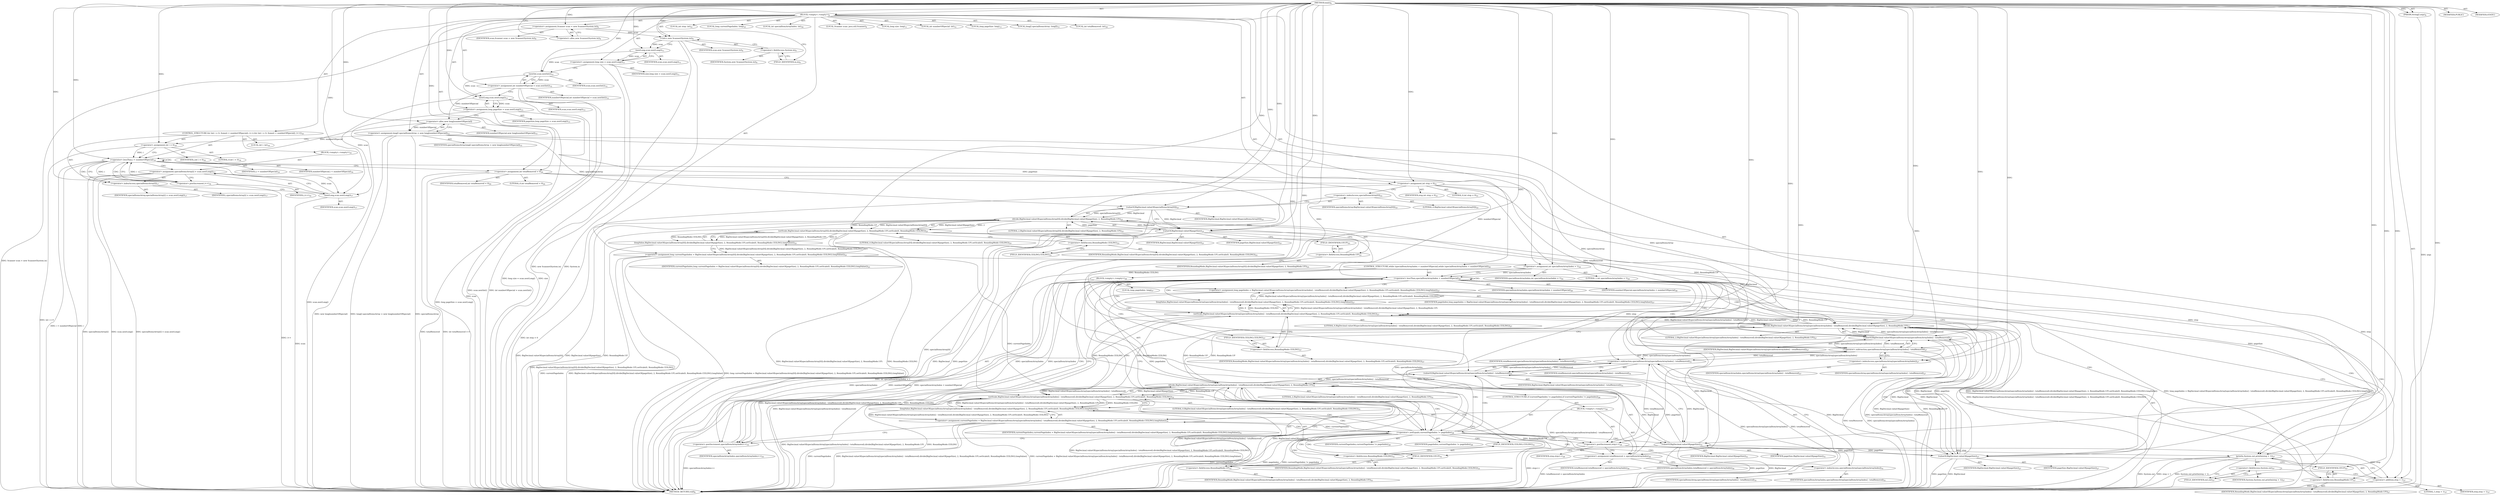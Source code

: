 digraph "main" {  
"19" [label = <(METHOD,main)<SUB>8</SUB>> ]
"20" [label = <(PARAM,String[] args)<SUB>8</SUB>> ]
"21" [label = <(BLOCK,&lt;empty&gt;,&lt;empty&gt;)<SUB>8</SUB>> ]
"4" [label = <(LOCAL,Scanner scan: java.util.Scanner)<SUB>9</SUB>> ]
"22" [label = <(&lt;operator&gt;.assignment,Scanner scan = new Scanner(System.in))<SUB>9</SUB>> ]
"23" [label = <(IDENTIFIER,scan,Scanner scan = new Scanner(System.in))<SUB>9</SUB>> ]
"24" [label = <(&lt;operator&gt;.alloc,new Scanner(System.in))<SUB>9</SUB>> ]
"25" [label = <(&lt;init&gt;,new Scanner(System.in))<SUB>9</SUB>> ]
"3" [label = <(IDENTIFIER,scan,new Scanner(System.in))<SUB>9</SUB>> ]
"26" [label = <(&lt;operator&gt;.fieldAccess,System.in)<SUB>9</SUB>> ]
"27" [label = <(IDENTIFIER,System,new Scanner(System.in))<SUB>9</SUB>> ]
"28" [label = <(FIELD_IDENTIFIER,in,in)<SUB>9</SUB>> ]
"29" [label = <(LOCAL,long size: long)<SUB>11</SUB>> ]
"30" [label = <(&lt;operator&gt;.assignment,long size = scan.nextLong())<SUB>11</SUB>> ]
"31" [label = <(IDENTIFIER,size,long size = scan.nextLong())<SUB>11</SUB>> ]
"32" [label = <(nextLong,scan.nextLong())<SUB>11</SUB>> ]
"33" [label = <(IDENTIFIER,scan,scan.nextLong())<SUB>11</SUB>> ]
"34" [label = <(LOCAL,int numberOfSpecial: int)<SUB>12</SUB>> ]
"35" [label = <(&lt;operator&gt;.assignment,int numberOfSpecial = scan.nextInt())<SUB>12</SUB>> ]
"36" [label = <(IDENTIFIER,numberOfSpecial,int numberOfSpecial = scan.nextInt())<SUB>12</SUB>> ]
"37" [label = <(nextInt,scan.nextInt())<SUB>12</SUB>> ]
"38" [label = <(IDENTIFIER,scan,scan.nextInt())<SUB>12</SUB>> ]
"39" [label = <(LOCAL,long pageSize: long)<SUB>13</SUB>> ]
"40" [label = <(&lt;operator&gt;.assignment,long pageSize = scan.nextLong())<SUB>13</SUB>> ]
"41" [label = <(IDENTIFIER,pageSize,long pageSize = scan.nextLong())<SUB>13</SUB>> ]
"42" [label = <(nextLong,scan.nextLong())<SUB>13</SUB>> ]
"43" [label = <(IDENTIFIER,scan,scan.nextLong())<SUB>13</SUB>> ]
"44" [label = <(LOCAL,long[] specialItemsArray: long[])<SUB>15</SUB>> ]
"45" [label = <(&lt;operator&gt;.assignment,long[] specialItemsArray = new long[numberOfSpecial])<SUB>15</SUB>> ]
"46" [label = <(IDENTIFIER,specialItemsArray,long[] specialItemsArray = new long[numberOfSpecial])<SUB>15</SUB>> ]
"47" [label = <(&lt;operator&gt;.alloc,new long[numberOfSpecial])> ]
"48" [label = <(IDENTIFIER,numberOfSpecial,new long[numberOfSpecial])<SUB>15</SUB>> ]
"49" [label = <(CONTROL_STRUCTURE,for (int i = 0; Some(i &lt; numberOfSpecial); i++),for (int i = 0; Some(i &lt; numberOfSpecial); i++))<SUB>16</SUB>> ]
"50" [label = <(LOCAL,int i: int)<SUB>16</SUB>> ]
"51" [label = <(&lt;operator&gt;.assignment,int i = 0)<SUB>16</SUB>> ]
"52" [label = <(IDENTIFIER,i,int i = 0)<SUB>16</SUB>> ]
"53" [label = <(LITERAL,0,int i = 0)<SUB>16</SUB>> ]
"54" [label = <(&lt;operator&gt;.lessThan,i &lt; numberOfSpecial)<SUB>16</SUB>> ]
"55" [label = <(IDENTIFIER,i,i &lt; numberOfSpecial)<SUB>16</SUB>> ]
"56" [label = <(IDENTIFIER,numberOfSpecial,i &lt; numberOfSpecial)<SUB>16</SUB>> ]
"57" [label = <(&lt;operator&gt;.postIncrement,i++)<SUB>16</SUB>> ]
"58" [label = <(IDENTIFIER,i,i++)<SUB>16</SUB>> ]
"59" [label = <(BLOCK,&lt;empty&gt;,&lt;empty&gt;)<SUB>16</SUB>> ]
"60" [label = <(&lt;operator&gt;.assignment,specialItemsArray[i] = scan.nextLong())<SUB>17</SUB>> ]
"61" [label = <(&lt;operator&gt;.indexAccess,specialItemsArray[i])<SUB>17</SUB>> ]
"62" [label = <(IDENTIFIER,specialItemsArray,specialItemsArray[i] = scan.nextLong())<SUB>17</SUB>> ]
"63" [label = <(IDENTIFIER,i,specialItemsArray[i] = scan.nextLong())<SUB>17</SUB>> ]
"64" [label = <(nextLong,scan.nextLong())<SUB>17</SUB>> ]
"65" [label = <(IDENTIFIER,scan,scan.nextLong())<SUB>17</SUB>> ]
"66" [label = <(LOCAL,int totalRemoved: int)<SUB>20</SUB>> ]
"67" [label = <(&lt;operator&gt;.assignment,int totalRemoved = 0)<SUB>20</SUB>> ]
"68" [label = <(IDENTIFIER,totalRemoved,int totalRemoved = 0)<SUB>20</SUB>> ]
"69" [label = <(LITERAL,0,int totalRemoved = 0)<SUB>20</SUB>> ]
"70" [label = <(LOCAL,int step: int)<SUB>21</SUB>> ]
"71" [label = <(&lt;operator&gt;.assignment,int step = 0)<SUB>21</SUB>> ]
"72" [label = <(IDENTIFIER,step,int step = 0)<SUB>21</SUB>> ]
"73" [label = <(LITERAL,0,int step = 0)<SUB>21</SUB>> ]
"74" [label = <(LOCAL,long currentPageIndex: long)<SUB>23</SUB>> ]
"75" [label = <(&lt;operator&gt;.assignment,long currentPageIndex = BigDecimal.valueOf(specialItemsArray[0]).divide(BigDecimal.valueOf(pageSize), 2, RoundingMode.UP).setScale(0, RoundingMode.CEILING).longValue())<SUB>23</SUB>> ]
"76" [label = <(IDENTIFIER,currentPageIndex,long currentPageIndex = BigDecimal.valueOf(specialItemsArray[0]).divide(BigDecimal.valueOf(pageSize), 2, RoundingMode.UP).setScale(0, RoundingMode.CEILING).longValue())<SUB>23</SUB>> ]
"77" [label = <(longValue,BigDecimal.valueOf(specialItemsArray[0]).divide(BigDecimal.valueOf(pageSize), 2, RoundingMode.UP).setScale(0, RoundingMode.CEILING).longValue())<SUB>23</SUB>> ]
"78" [label = <(setScale,BigDecimal.valueOf(specialItemsArray[0]).divide(BigDecimal.valueOf(pageSize), 2, RoundingMode.UP).setScale(0, RoundingMode.CEILING))<SUB>23</SUB>> ]
"79" [label = <(divide,BigDecimal.valueOf(specialItemsArray[0]).divide(BigDecimal.valueOf(pageSize), 2, RoundingMode.UP))<SUB>23</SUB>> ]
"80" [label = <(valueOf,BigDecimal.valueOf(specialItemsArray[0]))<SUB>23</SUB>> ]
"81" [label = <(IDENTIFIER,BigDecimal,BigDecimal.valueOf(specialItemsArray[0]))<SUB>23</SUB>> ]
"82" [label = <(&lt;operator&gt;.indexAccess,specialItemsArray[0])<SUB>23</SUB>> ]
"83" [label = <(IDENTIFIER,specialItemsArray,BigDecimal.valueOf(specialItemsArray[0]))<SUB>23</SUB>> ]
"84" [label = <(LITERAL,0,BigDecimal.valueOf(specialItemsArray[0]))<SUB>23</SUB>> ]
"85" [label = <(valueOf,BigDecimal.valueOf(pageSize))<SUB>23</SUB>> ]
"86" [label = <(IDENTIFIER,BigDecimal,BigDecimal.valueOf(pageSize))<SUB>23</SUB>> ]
"87" [label = <(IDENTIFIER,pageSize,BigDecimal.valueOf(pageSize))<SUB>23</SUB>> ]
"88" [label = <(LITERAL,2,BigDecimal.valueOf(specialItemsArray[0]).divide(BigDecimal.valueOf(pageSize), 2, RoundingMode.UP))<SUB>23</SUB>> ]
"89" [label = <(&lt;operator&gt;.fieldAccess,RoundingMode.UP)<SUB>23</SUB>> ]
"90" [label = <(IDENTIFIER,RoundingMode,BigDecimal.valueOf(specialItemsArray[0]).divide(BigDecimal.valueOf(pageSize), 2, RoundingMode.UP))<SUB>23</SUB>> ]
"91" [label = <(FIELD_IDENTIFIER,UP,UP)<SUB>23</SUB>> ]
"92" [label = <(LITERAL,0,BigDecimal.valueOf(specialItemsArray[0]).divide(BigDecimal.valueOf(pageSize), 2, RoundingMode.UP).setScale(0, RoundingMode.CEILING))<SUB>23</SUB>> ]
"93" [label = <(&lt;operator&gt;.fieldAccess,RoundingMode.CEILING)<SUB>23</SUB>> ]
"94" [label = <(IDENTIFIER,RoundingMode,BigDecimal.valueOf(specialItemsArray[0]).divide(BigDecimal.valueOf(pageSize), 2, RoundingMode.UP).setScale(0, RoundingMode.CEILING))<SUB>23</SUB>> ]
"95" [label = <(FIELD_IDENTIFIER,CEILING,CEILING)<SUB>23</SUB>> ]
"96" [label = <(LOCAL,int specialItemArrayIndex: int)<SUB>24</SUB>> ]
"97" [label = <(&lt;operator&gt;.assignment,int specialItemArrayIndex = 1)<SUB>24</SUB>> ]
"98" [label = <(IDENTIFIER,specialItemArrayIndex,int specialItemArrayIndex = 1)<SUB>24</SUB>> ]
"99" [label = <(LITERAL,1,int specialItemArrayIndex = 1)<SUB>24</SUB>> ]
"100" [label = <(CONTROL_STRUCTURE,while (specialItemArrayIndex &lt; numberOfSpecial),while (specialItemArrayIndex &lt; numberOfSpecial))<SUB>26</SUB>> ]
"101" [label = <(&lt;operator&gt;.lessThan,specialItemArrayIndex &lt; numberOfSpecial)<SUB>26</SUB>> ]
"102" [label = <(IDENTIFIER,specialItemArrayIndex,specialItemArrayIndex &lt; numberOfSpecial)<SUB>26</SUB>> ]
"103" [label = <(IDENTIFIER,numberOfSpecial,specialItemArrayIndex &lt; numberOfSpecial)<SUB>26</SUB>> ]
"104" [label = <(BLOCK,&lt;empty&gt;,&lt;empty&gt;)<SUB>26</SUB>> ]
"105" [label = <(LOCAL,long pageIndex: long)<SUB>27</SUB>> ]
"106" [label = <(&lt;operator&gt;.assignment,long pageIndex = BigDecimal.valueOf(specialItemsArray[specialItemArrayIndex] - totalRemoved).divide(BigDecimal.valueOf(pageSize), 2, RoundingMode.UP).setScale(0, RoundingMode.CEILING).longValue())<SUB>27</SUB>> ]
"107" [label = <(IDENTIFIER,pageIndex,long pageIndex = BigDecimal.valueOf(specialItemsArray[specialItemArrayIndex] - totalRemoved).divide(BigDecimal.valueOf(pageSize), 2, RoundingMode.UP).setScale(0, RoundingMode.CEILING).longValue())<SUB>27</SUB>> ]
"108" [label = <(longValue,BigDecimal.valueOf(specialItemsArray[specialItemArrayIndex] - totalRemoved).divide(BigDecimal.valueOf(pageSize), 2, RoundingMode.UP).setScale(0, RoundingMode.CEILING).longValue())<SUB>27</SUB>> ]
"109" [label = <(setScale,BigDecimal.valueOf(specialItemsArray[specialItemArrayIndex] - totalRemoved).divide(BigDecimal.valueOf(pageSize), 2, RoundingMode.UP).setScale(0, RoundingMode.CEILING))<SUB>27</SUB>> ]
"110" [label = <(divide,BigDecimal.valueOf(specialItemsArray[specialItemArrayIndex] - totalRemoved).divide(BigDecimal.valueOf(pageSize), 2, RoundingMode.UP))<SUB>27</SUB>> ]
"111" [label = <(valueOf,BigDecimal.valueOf(specialItemsArray[specialItemArrayIndex] - totalRemoved))<SUB>27</SUB>> ]
"112" [label = <(IDENTIFIER,BigDecimal,BigDecimal.valueOf(specialItemsArray[specialItemArrayIndex] - totalRemoved))<SUB>27</SUB>> ]
"113" [label = <(&lt;operator&gt;.subtraction,specialItemsArray[specialItemArrayIndex] - totalRemoved)<SUB>27</SUB>> ]
"114" [label = <(&lt;operator&gt;.indexAccess,specialItemsArray[specialItemArrayIndex])<SUB>27</SUB>> ]
"115" [label = <(IDENTIFIER,specialItemsArray,specialItemsArray[specialItemArrayIndex] - totalRemoved)<SUB>27</SUB>> ]
"116" [label = <(IDENTIFIER,specialItemArrayIndex,specialItemsArray[specialItemArrayIndex] - totalRemoved)<SUB>27</SUB>> ]
"117" [label = <(IDENTIFIER,totalRemoved,specialItemsArray[specialItemArrayIndex] - totalRemoved)<SUB>27</SUB>> ]
"118" [label = <(valueOf,BigDecimal.valueOf(pageSize))<SUB>27</SUB>> ]
"119" [label = <(IDENTIFIER,BigDecimal,BigDecimal.valueOf(pageSize))<SUB>27</SUB>> ]
"120" [label = <(IDENTIFIER,pageSize,BigDecimal.valueOf(pageSize))<SUB>27</SUB>> ]
"121" [label = <(LITERAL,2,BigDecimal.valueOf(specialItemsArray[specialItemArrayIndex] - totalRemoved).divide(BigDecimal.valueOf(pageSize), 2, RoundingMode.UP))<SUB>27</SUB>> ]
"122" [label = <(&lt;operator&gt;.fieldAccess,RoundingMode.UP)<SUB>27</SUB>> ]
"123" [label = <(IDENTIFIER,RoundingMode,BigDecimal.valueOf(specialItemsArray[specialItemArrayIndex] - totalRemoved).divide(BigDecimal.valueOf(pageSize), 2, RoundingMode.UP))<SUB>27</SUB>> ]
"124" [label = <(FIELD_IDENTIFIER,UP,UP)<SUB>27</SUB>> ]
"125" [label = <(LITERAL,0,BigDecimal.valueOf(specialItemsArray[specialItemArrayIndex] - totalRemoved).divide(BigDecimal.valueOf(pageSize), 2, RoundingMode.UP).setScale(0, RoundingMode.CEILING))<SUB>27</SUB>> ]
"126" [label = <(&lt;operator&gt;.fieldAccess,RoundingMode.CEILING)<SUB>27</SUB>> ]
"127" [label = <(IDENTIFIER,RoundingMode,BigDecimal.valueOf(specialItemsArray[specialItemArrayIndex] - totalRemoved).divide(BigDecimal.valueOf(pageSize), 2, RoundingMode.UP).setScale(0, RoundingMode.CEILING))<SUB>27</SUB>> ]
"128" [label = <(FIELD_IDENTIFIER,CEILING,CEILING)<SUB>27</SUB>> ]
"129" [label = <(CONTROL_STRUCTURE,if (currentPageIndex != pageIndex),if (currentPageIndex != pageIndex))<SUB>28</SUB>> ]
"130" [label = <(&lt;operator&gt;.notEquals,currentPageIndex != pageIndex)<SUB>28</SUB>> ]
"131" [label = <(IDENTIFIER,currentPageIndex,currentPageIndex != pageIndex)<SUB>28</SUB>> ]
"132" [label = <(IDENTIFIER,pageIndex,currentPageIndex != pageIndex)<SUB>28</SUB>> ]
"133" [label = <(BLOCK,&lt;empty&gt;,&lt;empty&gt;)<SUB>28</SUB>> ]
"134" [label = <(&lt;operator&gt;.postIncrement,step++)<SUB>29</SUB>> ]
"135" [label = <(IDENTIFIER,step,step++)<SUB>29</SUB>> ]
"136" [label = <(&lt;operator&gt;.assignment,totalRemoved = specialItemArrayIndex)<SUB>30</SUB>> ]
"137" [label = <(IDENTIFIER,totalRemoved,totalRemoved = specialItemArrayIndex)<SUB>30</SUB>> ]
"138" [label = <(IDENTIFIER,specialItemArrayIndex,totalRemoved = specialItemArrayIndex)<SUB>30</SUB>> ]
"139" [label = <(&lt;operator&gt;.assignment,currentPageIndex = BigDecimal.valueOf(specialItemsArray[specialItemArrayIndex] - totalRemoved).divide(BigDecimal.valueOf(pageSize), 2, RoundingMode.UP).setScale(0, RoundingMode.CEILING).longValue())<SUB>31</SUB>> ]
"140" [label = <(IDENTIFIER,currentPageIndex,currentPageIndex = BigDecimal.valueOf(specialItemsArray[specialItemArrayIndex] - totalRemoved).divide(BigDecimal.valueOf(pageSize), 2, RoundingMode.UP).setScale(0, RoundingMode.CEILING).longValue())<SUB>31</SUB>> ]
"141" [label = <(longValue,BigDecimal.valueOf(specialItemsArray[specialItemArrayIndex] - totalRemoved).divide(BigDecimal.valueOf(pageSize), 2, RoundingMode.UP).setScale(0, RoundingMode.CEILING).longValue())<SUB>31</SUB>> ]
"142" [label = <(setScale,BigDecimal.valueOf(specialItemsArray[specialItemArrayIndex] - totalRemoved).divide(BigDecimal.valueOf(pageSize), 2, RoundingMode.UP).setScale(0, RoundingMode.CEILING))<SUB>31</SUB>> ]
"143" [label = <(divide,BigDecimal.valueOf(specialItemsArray[specialItemArrayIndex] - totalRemoved).divide(BigDecimal.valueOf(pageSize), 2, RoundingMode.UP))<SUB>31</SUB>> ]
"144" [label = <(valueOf,BigDecimal.valueOf(specialItemsArray[specialItemArrayIndex] - totalRemoved))<SUB>31</SUB>> ]
"145" [label = <(IDENTIFIER,BigDecimal,BigDecimal.valueOf(specialItemsArray[specialItemArrayIndex] - totalRemoved))<SUB>31</SUB>> ]
"146" [label = <(&lt;operator&gt;.subtraction,specialItemsArray[specialItemArrayIndex] - totalRemoved)<SUB>31</SUB>> ]
"147" [label = <(&lt;operator&gt;.indexAccess,specialItemsArray[specialItemArrayIndex])<SUB>31</SUB>> ]
"148" [label = <(IDENTIFIER,specialItemsArray,specialItemsArray[specialItemArrayIndex] - totalRemoved)<SUB>31</SUB>> ]
"149" [label = <(IDENTIFIER,specialItemArrayIndex,specialItemsArray[specialItemArrayIndex] - totalRemoved)<SUB>31</SUB>> ]
"150" [label = <(IDENTIFIER,totalRemoved,specialItemsArray[specialItemArrayIndex] - totalRemoved)<SUB>31</SUB>> ]
"151" [label = <(valueOf,BigDecimal.valueOf(pageSize))<SUB>31</SUB>> ]
"152" [label = <(IDENTIFIER,BigDecimal,BigDecimal.valueOf(pageSize))<SUB>31</SUB>> ]
"153" [label = <(IDENTIFIER,pageSize,BigDecimal.valueOf(pageSize))<SUB>31</SUB>> ]
"154" [label = <(LITERAL,2,BigDecimal.valueOf(specialItemsArray[specialItemArrayIndex] - totalRemoved).divide(BigDecimal.valueOf(pageSize), 2, RoundingMode.UP))<SUB>31</SUB>> ]
"155" [label = <(&lt;operator&gt;.fieldAccess,RoundingMode.UP)<SUB>31</SUB>> ]
"156" [label = <(IDENTIFIER,RoundingMode,BigDecimal.valueOf(specialItemsArray[specialItemArrayIndex] - totalRemoved).divide(BigDecimal.valueOf(pageSize), 2, RoundingMode.UP))<SUB>31</SUB>> ]
"157" [label = <(FIELD_IDENTIFIER,UP,UP)<SUB>31</SUB>> ]
"158" [label = <(LITERAL,0,BigDecimal.valueOf(specialItemsArray[specialItemArrayIndex] - totalRemoved).divide(BigDecimal.valueOf(pageSize), 2, RoundingMode.UP).setScale(0, RoundingMode.CEILING))<SUB>31</SUB>> ]
"159" [label = <(&lt;operator&gt;.fieldAccess,RoundingMode.CEILING)<SUB>31</SUB>> ]
"160" [label = <(IDENTIFIER,RoundingMode,BigDecimal.valueOf(specialItemsArray[specialItemArrayIndex] - totalRemoved).divide(BigDecimal.valueOf(pageSize), 2, RoundingMode.UP).setScale(0, RoundingMode.CEILING))<SUB>31</SUB>> ]
"161" [label = <(FIELD_IDENTIFIER,CEILING,CEILING)<SUB>31</SUB>> ]
"162" [label = <(&lt;operator&gt;.postIncrement,specialItemArrayIndex++)<SUB>33</SUB>> ]
"163" [label = <(IDENTIFIER,specialItemArrayIndex,specialItemArrayIndex++)<SUB>33</SUB>> ]
"164" [label = <(println,System.out.println(step + 1))<SUB>37</SUB>> ]
"165" [label = <(&lt;operator&gt;.fieldAccess,System.out)<SUB>37</SUB>> ]
"166" [label = <(IDENTIFIER,System,System.out.println(step + 1))<SUB>37</SUB>> ]
"167" [label = <(FIELD_IDENTIFIER,out,out)<SUB>37</SUB>> ]
"168" [label = <(&lt;operator&gt;.addition,step + 1)<SUB>37</SUB>> ]
"169" [label = <(IDENTIFIER,step,step + 1)<SUB>37</SUB>> ]
"170" [label = <(LITERAL,1,step + 1)<SUB>37</SUB>> ]
"171" [label = <(MODIFIER,PUBLIC)> ]
"172" [label = <(MODIFIER,STATIC)> ]
"173" [label = <(METHOD_RETURN,void)<SUB>8</SUB>> ]
  "19" -> "20"  [ label = "AST: "] 
  "19" -> "21"  [ label = "AST: "] 
  "19" -> "171"  [ label = "AST: "] 
  "19" -> "172"  [ label = "AST: "] 
  "19" -> "173"  [ label = "AST: "] 
  "21" -> "4"  [ label = "AST: "] 
  "21" -> "22"  [ label = "AST: "] 
  "21" -> "25"  [ label = "AST: "] 
  "21" -> "29"  [ label = "AST: "] 
  "21" -> "30"  [ label = "AST: "] 
  "21" -> "34"  [ label = "AST: "] 
  "21" -> "35"  [ label = "AST: "] 
  "21" -> "39"  [ label = "AST: "] 
  "21" -> "40"  [ label = "AST: "] 
  "21" -> "44"  [ label = "AST: "] 
  "21" -> "45"  [ label = "AST: "] 
  "21" -> "49"  [ label = "AST: "] 
  "21" -> "66"  [ label = "AST: "] 
  "21" -> "67"  [ label = "AST: "] 
  "21" -> "70"  [ label = "AST: "] 
  "21" -> "71"  [ label = "AST: "] 
  "21" -> "74"  [ label = "AST: "] 
  "21" -> "75"  [ label = "AST: "] 
  "21" -> "96"  [ label = "AST: "] 
  "21" -> "97"  [ label = "AST: "] 
  "21" -> "100"  [ label = "AST: "] 
  "21" -> "164"  [ label = "AST: "] 
  "22" -> "23"  [ label = "AST: "] 
  "22" -> "24"  [ label = "AST: "] 
  "25" -> "3"  [ label = "AST: "] 
  "25" -> "26"  [ label = "AST: "] 
  "26" -> "27"  [ label = "AST: "] 
  "26" -> "28"  [ label = "AST: "] 
  "30" -> "31"  [ label = "AST: "] 
  "30" -> "32"  [ label = "AST: "] 
  "32" -> "33"  [ label = "AST: "] 
  "35" -> "36"  [ label = "AST: "] 
  "35" -> "37"  [ label = "AST: "] 
  "37" -> "38"  [ label = "AST: "] 
  "40" -> "41"  [ label = "AST: "] 
  "40" -> "42"  [ label = "AST: "] 
  "42" -> "43"  [ label = "AST: "] 
  "45" -> "46"  [ label = "AST: "] 
  "45" -> "47"  [ label = "AST: "] 
  "47" -> "48"  [ label = "AST: "] 
  "49" -> "50"  [ label = "AST: "] 
  "49" -> "51"  [ label = "AST: "] 
  "49" -> "54"  [ label = "AST: "] 
  "49" -> "57"  [ label = "AST: "] 
  "49" -> "59"  [ label = "AST: "] 
  "51" -> "52"  [ label = "AST: "] 
  "51" -> "53"  [ label = "AST: "] 
  "54" -> "55"  [ label = "AST: "] 
  "54" -> "56"  [ label = "AST: "] 
  "57" -> "58"  [ label = "AST: "] 
  "59" -> "60"  [ label = "AST: "] 
  "60" -> "61"  [ label = "AST: "] 
  "60" -> "64"  [ label = "AST: "] 
  "61" -> "62"  [ label = "AST: "] 
  "61" -> "63"  [ label = "AST: "] 
  "64" -> "65"  [ label = "AST: "] 
  "67" -> "68"  [ label = "AST: "] 
  "67" -> "69"  [ label = "AST: "] 
  "71" -> "72"  [ label = "AST: "] 
  "71" -> "73"  [ label = "AST: "] 
  "75" -> "76"  [ label = "AST: "] 
  "75" -> "77"  [ label = "AST: "] 
  "77" -> "78"  [ label = "AST: "] 
  "78" -> "79"  [ label = "AST: "] 
  "78" -> "92"  [ label = "AST: "] 
  "78" -> "93"  [ label = "AST: "] 
  "79" -> "80"  [ label = "AST: "] 
  "79" -> "85"  [ label = "AST: "] 
  "79" -> "88"  [ label = "AST: "] 
  "79" -> "89"  [ label = "AST: "] 
  "80" -> "81"  [ label = "AST: "] 
  "80" -> "82"  [ label = "AST: "] 
  "82" -> "83"  [ label = "AST: "] 
  "82" -> "84"  [ label = "AST: "] 
  "85" -> "86"  [ label = "AST: "] 
  "85" -> "87"  [ label = "AST: "] 
  "89" -> "90"  [ label = "AST: "] 
  "89" -> "91"  [ label = "AST: "] 
  "93" -> "94"  [ label = "AST: "] 
  "93" -> "95"  [ label = "AST: "] 
  "97" -> "98"  [ label = "AST: "] 
  "97" -> "99"  [ label = "AST: "] 
  "100" -> "101"  [ label = "AST: "] 
  "100" -> "104"  [ label = "AST: "] 
  "101" -> "102"  [ label = "AST: "] 
  "101" -> "103"  [ label = "AST: "] 
  "104" -> "105"  [ label = "AST: "] 
  "104" -> "106"  [ label = "AST: "] 
  "104" -> "129"  [ label = "AST: "] 
  "104" -> "162"  [ label = "AST: "] 
  "106" -> "107"  [ label = "AST: "] 
  "106" -> "108"  [ label = "AST: "] 
  "108" -> "109"  [ label = "AST: "] 
  "109" -> "110"  [ label = "AST: "] 
  "109" -> "125"  [ label = "AST: "] 
  "109" -> "126"  [ label = "AST: "] 
  "110" -> "111"  [ label = "AST: "] 
  "110" -> "118"  [ label = "AST: "] 
  "110" -> "121"  [ label = "AST: "] 
  "110" -> "122"  [ label = "AST: "] 
  "111" -> "112"  [ label = "AST: "] 
  "111" -> "113"  [ label = "AST: "] 
  "113" -> "114"  [ label = "AST: "] 
  "113" -> "117"  [ label = "AST: "] 
  "114" -> "115"  [ label = "AST: "] 
  "114" -> "116"  [ label = "AST: "] 
  "118" -> "119"  [ label = "AST: "] 
  "118" -> "120"  [ label = "AST: "] 
  "122" -> "123"  [ label = "AST: "] 
  "122" -> "124"  [ label = "AST: "] 
  "126" -> "127"  [ label = "AST: "] 
  "126" -> "128"  [ label = "AST: "] 
  "129" -> "130"  [ label = "AST: "] 
  "129" -> "133"  [ label = "AST: "] 
  "130" -> "131"  [ label = "AST: "] 
  "130" -> "132"  [ label = "AST: "] 
  "133" -> "134"  [ label = "AST: "] 
  "133" -> "136"  [ label = "AST: "] 
  "133" -> "139"  [ label = "AST: "] 
  "134" -> "135"  [ label = "AST: "] 
  "136" -> "137"  [ label = "AST: "] 
  "136" -> "138"  [ label = "AST: "] 
  "139" -> "140"  [ label = "AST: "] 
  "139" -> "141"  [ label = "AST: "] 
  "141" -> "142"  [ label = "AST: "] 
  "142" -> "143"  [ label = "AST: "] 
  "142" -> "158"  [ label = "AST: "] 
  "142" -> "159"  [ label = "AST: "] 
  "143" -> "144"  [ label = "AST: "] 
  "143" -> "151"  [ label = "AST: "] 
  "143" -> "154"  [ label = "AST: "] 
  "143" -> "155"  [ label = "AST: "] 
  "144" -> "145"  [ label = "AST: "] 
  "144" -> "146"  [ label = "AST: "] 
  "146" -> "147"  [ label = "AST: "] 
  "146" -> "150"  [ label = "AST: "] 
  "147" -> "148"  [ label = "AST: "] 
  "147" -> "149"  [ label = "AST: "] 
  "151" -> "152"  [ label = "AST: "] 
  "151" -> "153"  [ label = "AST: "] 
  "155" -> "156"  [ label = "AST: "] 
  "155" -> "157"  [ label = "AST: "] 
  "159" -> "160"  [ label = "AST: "] 
  "159" -> "161"  [ label = "AST: "] 
  "162" -> "163"  [ label = "AST: "] 
  "164" -> "165"  [ label = "AST: "] 
  "164" -> "168"  [ label = "AST: "] 
  "165" -> "166"  [ label = "AST: "] 
  "165" -> "167"  [ label = "AST: "] 
  "168" -> "169"  [ label = "AST: "] 
  "168" -> "170"  [ label = "AST: "] 
  "22" -> "28"  [ label = "CFG: "] 
  "25" -> "32"  [ label = "CFG: "] 
  "30" -> "37"  [ label = "CFG: "] 
  "35" -> "42"  [ label = "CFG: "] 
  "40" -> "47"  [ label = "CFG: "] 
  "45" -> "51"  [ label = "CFG: "] 
  "67" -> "71"  [ label = "CFG: "] 
  "71" -> "82"  [ label = "CFG: "] 
  "75" -> "97"  [ label = "CFG: "] 
  "97" -> "101"  [ label = "CFG: "] 
  "164" -> "173"  [ label = "CFG: "] 
  "24" -> "22"  [ label = "CFG: "] 
  "26" -> "25"  [ label = "CFG: "] 
  "32" -> "30"  [ label = "CFG: "] 
  "37" -> "35"  [ label = "CFG: "] 
  "42" -> "40"  [ label = "CFG: "] 
  "47" -> "45"  [ label = "CFG: "] 
  "51" -> "54"  [ label = "CFG: "] 
  "54" -> "61"  [ label = "CFG: "] 
  "54" -> "67"  [ label = "CFG: "] 
  "57" -> "54"  [ label = "CFG: "] 
  "77" -> "75"  [ label = "CFG: "] 
  "101" -> "114"  [ label = "CFG: "] 
  "101" -> "167"  [ label = "CFG: "] 
  "165" -> "168"  [ label = "CFG: "] 
  "168" -> "164"  [ label = "CFG: "] 
  "28" -> "26"  [ label = "CFG: "] 
  "60" -> "57"  [ label = "CFG: "] 
  "78" -> "77"  [ label = "CFG: "] 
  "106" -> "130"  [ label = "CFG: "] 
  "162" -> "101"  [ label = "CFG: "] 
  "167" -> "165"  [ label = "CFG: "] 
  "61" -> "64"  [ label = "CFG: "] 
  "64" -> "60"  [ label = "CFG: "] 
  "79" -> "95"  [ label = "CFG: "] 
  "93" -> "78"  [ label = "CFG: "] 
  "108" -> "106"  [ label = "CFG: "] 
  "130" -> "134"  [ label = "CFG: "] 
  "130" -> "162"  [ label = "CFG: "] 
  "80" -> "85"  [ label = "CFG: "] 
  "85" -> "91"  [ label = "CFG: "] 
  "89" -> "79"  [ label = "CFG: "] 
  "95" -> "93"  [ label = "CFG: "] 
  "109" -> "108"  [ label = "CFG: "] 
  "134" -> "136"  [ label = "CFG: "] 
  "136" -> "147"  [ label = "CFG: "] 
  "139" -> "162"  [ label = "CFG: "] 
  "82" -> "80"  [ label = "CFG: "] 
  "91" -> "89"  [ label = "CFG: "] 
  "110" -> "128"  [ label = "CFG: "] 
  "126" -> "109"  [ label = "CFG: "] 
  "141" -> "139"  [ label = "CFG: "] 
  "111" -> "118"  [ label = "CFG: "] 
  "118" -> "124"  [ label = "CFG: "] 
  "122" -> "110"  [ label = "CFG: "] 
  "128" -> "126"  [ label = "CFG: "] 
  "142" -> "141"  [ label = "CFG: "] 
  "113" -> "111"  [ label = "CFG: "] 
  "124" -> "122"  [ label = "CFG: "] 
  "143" -> "161"  [ label = "CFG: "] 
  "159" -> "142"  [ label = "CFG: "] 
  "114" -> "113"  [ label = "CFG: "] 
  "144" -> "151"  [ label = "CFG: "] 
  "151" -> "157"  [ label = "CFG: "] 
  "155" -> "143"  [ label = "CFG: "] 
  "161" -> "159"  [ label = "CFG: "] 
  "146" -> "144"  [ label = "CFG: "] 
  "157" -> "155"  [ label = "CFG: "] 
  "147" -> "146"  [ label = "CFG: "] 
  "19" -> "24"  [ label = "CFG: "] 
  "20" -> "173"  [ label = "DDG: args"] 
  "22" -> "173"  [ label = "DDG: Scanner scan = new Scanner(System.in)"] 
  "25" -> "173"  [ label = "DDG: System.in"] 
  "25" -> "173"  [ label = "DDG: new Scanner(System.in)"] 
  "30" -> "173"  [ label = "DDG: size"] 
  "30" -> "173"  [ label = "DDG: long size = scan.nextLong()"] 
  "35" -> "173"  [ label = "DDG: scan.nextInt()"] 
  "35" -> "173"  [ label = "DDG: int numberOfSpecial = scan.nextInt()"] 
  "42" -> "173"  [ label = "DDG: scan"] 
  "40" -> "173"  [ label = "DDG: scan.nextLong()"] 
  "40" -> "173"  [ label = "DDG: long pageSize = scan.nextLong()"] 
  "45" -> "173"  [ label = "DDG: specialItemsArray"] 
  "45" -> "173"  [ label = "DDG: new long[numberOfSpecial]"] 
  "45" -> "173"  [ label = "DDG: long[] specialItemsArray = new long[numberOfSpecial]"] 
  "51" -> "173"  [ label = "DDG: int i = 0"] 
  "54" -> "173"  [ label = "DDG: i"] 
  "54" -> "173"  [ label = "DDG: i &lt; numberOfSpecial"] 
  "67" -> "173"  [ label = "DDG: totalRemoved"] 
  "67" -> "173"  [ label = "DDG: int totalRemoved = 0"] 
  "71" -> "173"  [ label = "DDG: int step = 0"] 
  "75" -> "173"  [ label = "DDG: currentPageIndex"] 
  "80" -> "173"  [ label = "DDG: specialItemsArray[0]"] 
  "79" -> "173"  [ label = "DDG: BigDecimal.valueOf(specialItemsArray[0])"] 
  "85" -> "173"  [ label = "DDG: BigDecimal"] 
  "85" -> "173"  [ label = "DDG: pageSize"] 
  "79" -> "173"  [ label = "DDG: BigDecimal.valueOf(pageSize)"] 
  "79" -> "173"  [ label = "DDG: RoundingMode.UP"] 
  "78" -> "173"  [ label = "DDG: BigDecimal.valueOf(specialItemsArray[0]).divide(BigDecimal.valueOf(pageSize), 2, RoundingMode.UP)"] 
  "78" -> "173"  [ label = "DDG: RoundingMode.CEILING"] 
  "77" -> "173"  [ label = "DDG: BigDecimal.valueOf(specialItemsArray[0]).divide(BigDecimal.valueOf(pageSize), 2, RoundingMode.UP).setScale(0, RoundingMode.CEILING)"] 
  "75" -> "173"  [ label = "DDG: BigDecimal.valueOf(specialItemsArray[0]).divide(BigDecimal.valueOf(pageSize), 2, RoundingMode.UP).setScale(0, RoundingMode.CEILING).longValue()"] 
  "75" -> "173"  [ label = "DDG: long currentPageIndex = BigDecimal.valueOf(specialItemsArray[0]).divide(BigDecimal.valueOf(pageSize), 2, RoundingMode.UP).setScale(0, RoundingMode.CEILING).longValue()"] 
  "97" -> "173"  [ label = "DDG: int specialItemArrayIndex = 1"] 
  "101" -> "173"  [ label = "DDG: specialItemArrayIndex"] 
  "101" -> "173"  [ label = "DDG: numberOfSpecial"] 
  "101" -> "173"  [ label = "DDG: specialItemArrayIndex &lt; numberOfSpecial"] 
  "164" -> "173"  [ label = "DDG: System.out"] 
  "168" -> "173"  [ label = "DDG: step"] 
  "164" -> "173"  [ label = "DDG: step + 1"] 
  "164" -> "173"  [ label = "DDG: System.out.println(step + 1)"] 
  "113" -> "173"  [ label = "DDG: specialItemsArray[specialItemArrayIndex]"] 
  "113" -> "173"  [ label = "DDG: totalRemoved"] 
  "111" -> "173"  [ label = "DDG: specialItemsArray[specialItemArrayIndex] - totalRemoved"] 
  "110" -> "173"  [ label = "DDG: BigDecimal.valueOf(specialItemsArray[specialItemArrayIndex] - totalRemoved)"] 
  "118" -> "173"  [ label = "DDG: BigDecimal"] 
  "118" -> "173"  [ label = "DDG: pageSize"] 
  "110" -> "173"  [ label = "DDG: BigDecimal.valueOf(pageSize)"] 
  "110" -> "173"  [ label = "DDG: RoundingMode.UP"] 
  "109" -> "173"  [ label = "DDG: BigDecimal.valueOf(specialItemsArray[specialItemArrayIndex] - totalRemoved).divide(BigDecimal.valueOf(pageSize), 2, RoundingMode.UP)"] 
  "109" -> "173"  [ label = "DDG: RoundingMode.CEILING"] 
  "108" -> "173"  [ label = "DDG: BigDecimal.valueOf(specialItemsArray[specialItemArrayIndex] - totalRemoved).divide(BigDecimal.valueOf(pageSize), 2, RoundingMode.UP).setScale(0, RoundingMode.CEILING)"] 
  "106" -> "173"  [ label = "DDG: BigDecimal.valueOf(specialItemsArray[specialItemArrayIndex] - totalRemoved).divide(BigDecimal.valueOf(pageSize), 2, RoundingMode.UP).setScale(0, RoundingMode.CEILING).longValue()"] 
  "106" -> "173"  [ label = "DDG: long pageIndex = BigDecimal.valueOf(specialItemsArray[specialItemArrayIndex] - totalRemoved).divide(BigDecimal.valueOf(pageSize), 2, RoundingMode.UP).setScale(0, RoundingMode.CEILING).longValue()"] 
  "130" -> "173"  [ label = "DDG: currentPageIndex"] 
  "130" -> "173"  [ label = "DDG: pageIndex"] 
  "130" -> "173"  [ label = "DDG: currentPageIndex != pageIndex"] 
  "134" -> "173"  [ label = "DDG: step++"] 
  "136" -> "173"  [ label = "DDG: totalRemoved = specialItemArrayIndex"] 
  "139" -> "173"  [ label = "DDG: currentPageIndex"] 
  "146" -> "173"  [ label = "DDG: specialItemsArray[specialItemArrayIndex]"] 
  "146" -> "173"  [ label = "DDG: totalRemoved"] 
  "144" -> "173"  [ label = "DDG: specialItemsArray[specialItemArrayIndex] - totalRemoved"] 
  "143" -> "173"  [ label = "DDG: BigDecimal.valueOf(specialItemsArray[specialItemArrayIndex] - totalRemoved)"] 
  "151" -> "173"  [ label = "DDG: BigDecimal"] 
  "151" -> "173"  [ label = "DDG: pageSize"] 
  "143" -> "173"  [ label = "DDG: BigDecimal.valueOf(pageSize)"] 
  "143" -> "173"  [ label = "DDG: RoundingMode.UP"] 
  "142" -> "173"  [ label = "DDG: BigDecimal.valueOf(specialItemsArray[specialItemArrayIndex] - totalRemoved).divide(BigDecimal.valueOf(pageSize), 2, RoundingMode.UP)"] 
  "142" -> "173"  [ label = "DDG: RoundingMode.CEILING"] 
  "141" -> "173"  [ label = "DDG: BigDecimal.valueOf(specialItemsArray[specialItemArrayIndex] - totalRemoved).divide(BigDecimal.valueOf(pageSize), 2, RoundingMode.UP).setScale(0, RoundingMode.CEILING)"] 
  "139" -> "173"  [ label = "DDG: BigDecimal.valueOf(specialItemsArray[specialItemArrayIndex] - totalRemoved).divide(BigDecimal.valueOf(pageSize), 2, RoundingMode.UP).setScale(0, RoundingMode.CEILING).longValue()"] 
  "139" -> "173"  [ label = "DDG: currentPageIndex = BigDecimal.valueOf(specialItemsArray[specialItemArrayIndex] - totalRemoved).divide(BigDecimal.valueOf(pageSize), 2, RoundingMode.UP).setScale(0, RoundingMode.CEILING).longValue()"] 
  "162" -> "173"  [ label = "DDG: specialItemArrayIndex++"] 
  "60" -> "173"  [ label = "DDG: specialItemsArray[i]"] 
  "64" -> "173"  [ label = "DDG: scan"] 
  "60" -> "173"  [ label = "DDG: scan.nextLong()"] 
  "60" -> "173"  [ label = "DDG: specialItemsArray[i] = scan.nextLong()"] 
  "57" -> "173"  [ label = "DDG: i++"] 
  "19" -> "20"  [ label = "DDG: "] 
  "19" -> "22"  [ label = "DDG: "] 
  "32" -> "30"  [ label = "DDG: scan"] 
  "37" -> "35"  [ label = "DDG: scan"] 
  "42" -> "40"  [ label = "DDG: scan"] 
  "47" -> "45"  [ label = "DDG: numberOfSpecial"] 
  "19" -> "67"  [ label = "DDG: "] 
  "19" -> "71"  [ label = "DDG: "] 
  "77" -> "75"  [ label = "DDG: BigDecimal.valueOf(specialItemsArray[0]).divide(BigDecimal.valueOf(pageSize), 2, RoundingMode.UP).setScale(0, RoundingMode.CEILING)"] 
  "19" -> "97"  [ label = "DDG: "] 
  "22" -> "25"  [ label = "DDG: scan"] 
  "19" -> "25"  [ label = "DDG: "] 
  "19" -> "51"  [ label = "DDG: "] 
  "71" -> "164"  [ label = "DDG: step"] 
  "134" -> "164"  [ label = "DDG: step"] 
  "19" -> "164"  [ label = "DDG: "] 
  "25" -> "32"  [ label = "DDG: scan"] 
  "19" -> "32"  [ label = "DDG: "] 
  "32" -> "37"  [ label = "DDG: scan"] 
  "19" -> "37"  [ label = "DDG: "] 
  "37" -> "42"  [ label = "DDG: scan"] 
  "19" -> "42"  [ label = "DDG: "] 
  "35" -> "47"  [ label = "DDG: numberOfSpecial"] 
  "19" -> "47"  [ label = "DDG: "] 
  "51" -> "54"  [ label = "DDG: i"] 
  "57" -> "54"  [ label = "DDG: i"] 
  "19" -> "54"  [ label = "DDG: "] 
  "47" -> "54"  [ label = "DDG: numberOfSpecial"] 
  "54" -> "57"  [ label = "DDG: i"] 
  "19" -> "57"  [ label = "DDG: "] 
  "64" -> "60"  [ label = "DDG: scan"] 
  "78" -> "77"  [ label = "DDG: BigDecimal.valueOf(specialItemsArray[0]).divide(BigDecimal.valueOf(pageSize), 2, RoundingMode.UP)"] 
  "78" -> "77"  [ label = "DDG: 0"] 
  "78" -> "77"  [ label = "DDG: RoundingMode.CEILING"] 
  "97" -> "101"  [ label = "DDG: specialItemArrayIndex"] 
  "162" -> "101"  [ label = "DDG: specialItemArrayIndex"] 
  "19" -> "101"  [ label = "DDG: "] 
  "54" -> "101"  [ label = "DDG: numberOfSpecial"] 
  "108" -> "106"  [ label = "DDG: BigDecimal.valueOf(specialItemsArray[specialItemArrayIndex] - totalRemoved).divide(BigDecimal.valueOf(pageSize), 2, RoundingMode.UP).setScale(0, RoundingMode.CEILING)"] 
  "71" -> "168"  [ label = "DDG: step"] 
  "134" -> "168"  [ label = "DDG: step"] 
  "19" -> "168"  [ label = "DDG: "] 
  "79" -> "78"  [ label = "DDG: BigDecimal.valueOf(specialItemsArray[0])"] 
  "79" -> "78"  [ label = "DDG: BigDecimal.valueOf(pageSize)"] 
  "79" -> "78"  [ label = "DDG: 2"] 
  "79" -> "78"  [ label = "DDG: RoundingMode.UP"] 
  "19" -> "78"  [ label = "DDG: "] 
  "101" -> "162"  [ label = "DDG: specialItemArrayIndex"] 
  "19" -> "162"  [ label = "DDG: "] 
  "42" -> "64"  [ label = "DDG: scan"] 
  "19" -> "64"  [ label = "DDG: "] 
  "80" -> "79"  [ label = "DDG: BigDecimal"] 
  "80" -> "79"  [ label = "DDG: specialItemsArray[0]"] 
  "85" -> "79"  [ label = "DDG: BigDecimal"] 
  "85" -> "79"  [ label = "DDG: pageSize"] 
  "19" -> "79"  [ label = "DDG: "] 
  "109" -> "108"  [ label = "DDG: BigDecimal.valueOf(specialItemsArray[specialItemArrayIndex] - totalRemoved).divide(BigDecimal.valueOf(pageSize), 2, RoundingMode.UP)"] 
  "109" -> "108"  [ label = "DDG: 0"] 
  "109" -> "108"  [ label = "DDG: RoundingMode.CEILING"] 
  "75" -> "130"  [ label = "DDG: currentPageIndex"] 
  "139" -> "130"  [ label = "DDG: currentPageIndex"] 
  "19" -> "130"  [ label = "DDG: "] 
  "106" -> "130"  [ label = "DDG: pageIndex"] 
  "101" -> "136"  [ label = "DDG: specialItemArrayIndex"] 
  "19" -> "136"  [ label = "DDG: "] 
  "141" -> "139"  [ label = "DDG: BigDecimal.valueOf(specialItemsArray[specialItemArrayIndex] - totalRemoved).divide(BigDecimal.valueOf(pageSize), 2, RoundingMode.UP).setScale(0, RoundingMode.CEILING)"] 
  "19" -> "80"  [ label = "DDG: "] 
  "45" -> "80"  [ label = "DDG: specialItemsArray"] 
  "80" -> "85"  [ label = "DDG: BigDecimal"] 
  "19" -> "85"  [ label = "DDG: "] 
  "40" -> "85"  [ label = "DDG: pageSize"] 
  "110" -> "109"  [ label = "DDG: BigDecimal.valueOf(specialItemsArray[specialItemArrayIndex] - totalRemoved)"] 
  "110" -> "109"  [ label = "DDG: BigDecimal.valueOf(pageSize)"] 
  "110" -> "109"  [ label = "DDG: 2"] 
  "110" -> "109"  [ label = "DDG: RoundingMode.UP"] 
  "19" -> "109"  [ label = "DDG: "] 
  "78" -> "109"  [ label = "DDG: RoundingMode.CEILING"] 
  "142" -> "109"  [ label = "DDG: RoundingMode.CEILING"] 
  "71" -> "134"  [ label = "DDG: step"] 
  "19" -> "134"  [ label = "DDG: "] 
  "111" -> "110"  [ label = "DDG: BigDecimal"] 
  "111" -> "110"  [ label = "DDG: specialItemsArray[specialItemArrayIndex] - totalRemoved"] 
  "118" -> "110"  [ label = "DDG: BigDecimal"] 
  "118" -> "110"  [ label = "DDG: pageSize"] 
  "19" -> "110"  [ label = "DDG: "] 
  "79" -> "110"  [ label = "DDG: RoundingMode.UP"] 
  "143" -> "110"  [ label = "DDG: RoundingMode.UP"] 
  "142" -> "141"  [ label = "DDG: BigDecimal.valueOf(specialItemsArray[specialItemArrayIndex] - totalRemoved).divide(BigDecimal.valueOf(pageSize), 2, RoundingMode.UP)"] 
  "142" -> "141"  [ label = "DDG: 0"] 
  "142" -> "141"  [ label = "DDG: RoundingMode.CEILING"] 
  "85" -> "111"  [ label = "DDG: BigDecimal"] 
  "118" -> "111"  [ label = "DDG: BigDecimal"] 
  "151" -> "111"  [ label = "DDG: BigDecimal"] 
  "19" -> "111"  [ label = "DDG: "] 
  "113" -> "111"  [ label = "DDG: specialItemsArray[specialItemArrayIndex]"] 
  "113" -> "111"  [ label = "DDG: totalRemoved"] 
  "111" -> "118"  [ label = "DDG: BigDecimal"] 
  "19" -> "118"  [ label = "DDG: "] 
  "85" -> "118"  [ label = "DDG: pageSize"] 
  "151" -> "118"  [ label = "DDG: pageSize"] 
  "143" -> "142"  [ label = "DDG: BigDecimal.valueOf(specialItemsArray[specialItemArrayIndex] - totalRemoved)"] 
  "143" -> "142"  [ label = "DDG: BigDecimal.valueOf(pageSize)"] 
  "143" -> "142"  [ label = "DDG: 2"] 
  "143" -> "142"  [ label = "DDG: RoundingMode.UP"] 
  "19" -> "142"  [ label = "DDG: "] 
  "109" -> "142"  [ label = "DDG: RoundingMode.CEILING"] 
  "45" -> "113"  [ label = "DDG: specialItemsArray"] 
  "146" -> "113"  [ label = "DDG: specialItemsArray[specialItemArrayIndex]"] 
  "67" -> "113"  [ label = "DDG: totalRemoved"] 
  "146" -> "113"  [ label = "DDG: totalRemoved"] 
  "19" -> "113"  [ label = "DDG: "] 
  "144" -> "143"  [ label = "DDG: BigDecimal"] 
  "144" -> "143"  [ label = "DDG: specialItemsArray[specialItemArrayIndex] - totalRemoved"] 
  "151" -> "143"  [ label = "DDG: BigDecimal"] 
  "151" -> "143"  [ label = "DDG: pageSize"] 
  "19" -> "143"  [ label = "DDG: "] 
  "110" -> "143"  [ label = "DDG: RoundingMode.UP"] 
  "118" -> "144"  [ label = "DDG: BigDecimal"] 
  "19" -> "144"  [ label = "DDG: "] 
  "146" -> "144"  [ label = "DDG: specialItemsArray[specialItemArrayIndex]"] 
  "146" -> "144"  [ label = "DDG: totalRemoved"] 
  "144" -> "151"  [ label = "DDG: BigDecimal"] 
  "19" -> "151"  [ label = "DDG: "] 
  "118" -> "151"  [ label = "DDG: pageSize"] 
  "45" -> "146"  [ label = "DDG: specialItemsArray"] 
  "113" -> "146"  [ label = "DDG: specialItemsArray[specialItemArrayIndex]"] 
  "136" -> "146"  [ label = "DDG: totalRemoved"] 
  "19" -> "146"  [ label = "DDG: "] 
  "54" -> "60"  [ label = "CDG: "] 
  "54" -> "64"  [ label = "CDG: "] 
  "54" -> "57"  [ label = "CDG: "] 
  "54" -> "54"  [ label = "CDG: "] 
  "54" -> "61"  [ label = "CDG: "] 
  "101" -> "113"  [ label = "CDG: "] 
  "101" -> "122"  [ label = "CDG: "] 
  "101" -> "128"  [ label = "CDG: "] 
  "101" -> "114"  [ label = "CDG: "] 
  "101" -> "162"  [ label = "CDG: "] 
  "101" -> "106"  [ label = "CDG: "] 
  "101" -> "101"  [ label = "CDG: "] 
  "101" -> "126"  [ label = "CDG: "] 
  "101" -> "130"  [ label = "CDG: "] 
  "101" -> "118"  [ label = "CDG: "] 
  "101" -> "110"  [ label = "CDG: "] 
  "101" -> "124"  [ label = "CDG: "] 
  "101" -> "108"  [ label = "CDG: "] 
  "101" -> "111"  [ label = "CDG: "] 
  "101" -> "109"  [ label = "CDG: "] 
  "130" -> "141"  [ label = "CDG: "] 
  "130" -> "136"  [ label = "CDG: "] 
  "130" -> "146"  [ label = "CDG: "] 
  "130" -> "161"  [ label = "CDG: "] 
  "130" -> "142"  [ label = "CDG: "] 
  "130" -> "151"  [ label = "CDG: "] 
  "130" -> "157"  [ label = "CDG: "] 
  "130" -> "159"  [ label = "CDG: "] 
  "130" -> "144"  [ label = "CDG: "] 
  "130" -> "134"  [ label = "CDG: "] 
  "130" -> "143"  [ label = "CDG: "] 
  "130" -> "147"  [ label = "CDG: "] 
  "130" -> "155"  [ label = "CDG: "] 
  "130" -> "139"  [ label = "CDG: "] 
}
